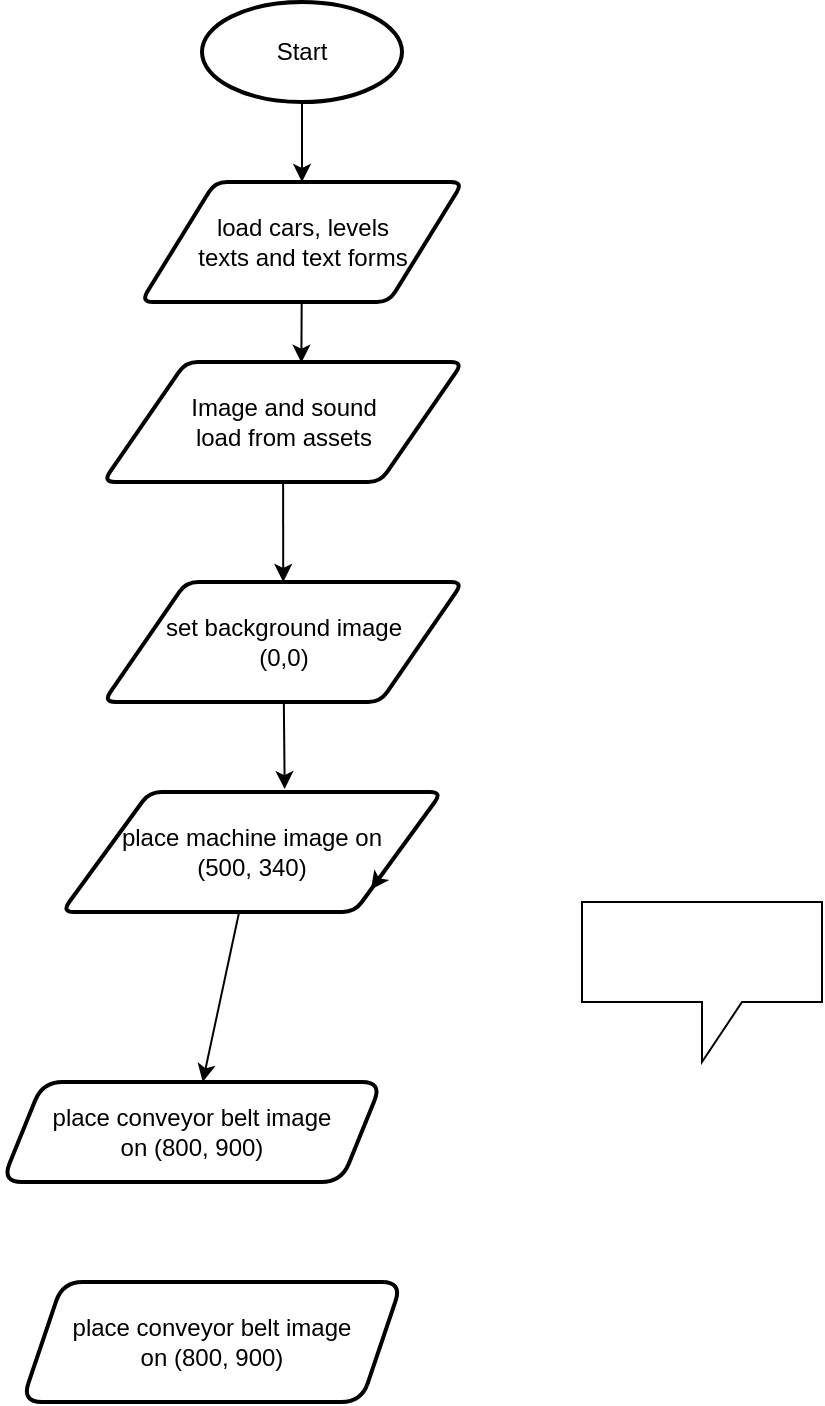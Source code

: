 <mxfile>
    <diagram id="NFKzhloghOZ6bxg0iCUr" name="Page-1">
        <mxGraphModel dx="1680" dy="1167" grid="1" gridSize="10" guides="1" tooltips="1" connect="1" arrows="1" fold="1" page="1" pageScale="1" pageWidth="827" pageHeight="1169" math="0" shadow="0">
            <root>
                <mxCell id="0"/>
                <mxCell id="1" parent="0"/>
                <mxCell id="6" style="edgeStyle=none;html=1;jumpStyle=none;rounded=1;" edge="1" parent="1" source="5" target="7">
                    <mxGeometry relative="1" as="geometry">
                        <mxPoint x="210" y="280" as="targetPoint"/>
                        <Array as="points"/>
                    </mxGeometry>
                </mxCell>
                <mxCell id="5" value="Start" style="strokeWidth=2;html=1;shape=mxgraph.flowchart.start_1;whiteSpace=wrap;" vertex="1" parent="1">
                    <mxGeometry x="160" y="130" width="100" height="50" as="geometry"/>
                </mxCell>
                <mxCell id="9" style="edgeStyle=none;rounded=1;jumpStyle=none;html=1;entryX=0.551;entryY=0.006;entryDx=0;entryDy=0;entryPerimeter=0;" edge="1" parent="1" source="7" target="8">
                    <mxGeometry relative="1" as="geometry"/>
                </mxCell>
                <mxCell id="7" value="load cars, levels&lt;br&gt;texts and text forms" style="shape=parallelogram;html=1;strokeWidth=2;perimeter=parallelogramPerimeter;whiteSpace=wrap;rounded=1;arcSize=12;size=0.23;" vertex="1" parent="1">
                    <mxGeometry x="129.5" y="220" width="161" height="60" as="geometry"/>
                </mxCell>
                <mxCell id="11" style="edgeStyle=none;rounded=1;jumpStyle=none;html=1;entryX=0.5;entryY=0;entryDx=0;entryDy=0;" edge="1" parent="1" source="8" target="12">
                    <mxGeometry relative="1" as="geometry">
                        <mxPoint x="200.5" y="490" as="targetPoint"/>
                    </mxGeometry>
                </mxCell>
                <mxCell id="8" value="Image and sound &lt;br&gt;load from assets" style="shape=parallelogram;html=1;strokeWidth=2;perimeter=parallelogramPerimeter;whiteSpace=wrap;rounded=1;arcSize=12;size=0.23;" vertex="1" parent="1">
                    <mxGeometry x="110.5" y="310" width="180" height="60" as="geometry"/>
                </mxCell>
                <mxCell id="14" style="edgeStyle=none;rounded=1;jumpStyle=none;html=1;entryX=0.586;entryY=-0.024;entryDx=0;entryDy=0;entryPerimeter=0;" edge="1" parent="1" source="12" target="13">
                    <mxGeometry relative="1" as="geometry"/>
                </mxCell>
                <mxCell id="12" value="set background image &lt;br&gt;(0,0)" style="shape=parallelogram;html=1;strokeWidth=2;perimeter=parallelogramPerimeter;whiteSpace=wrap;rounded=1;arcSize=12;size=0.23;" vertex="1" parent="1">
                    <mxGeometry x="110.75" y="420" width="179.75" height="60" as="geometry"/>
                </mxCell>
                <mxCell id="16" style="edgeStyle=none;rounded=1;jumpStyle=none;html=1;" edge="1" parent="1" source="13" target="17">
                    <mxGeometry relative="1" as="geometry">
                        <mxPoint x="185" y="640" as="targetPoint"/>
                    </mxGeometry>
                </mxCell>
                <mxCell id="13" value="place machine image on&lt;br&gt;(500, 340)" style="shape=parallelogram;html=1;strokeWidth=2;perimeter=parallelogramPerimeter;whiteSpace=wrap;rounded=1;arcSize=12;size=0.23;" vertex="1" parent="1">
                    <mxGeometry x="90" y="525" width="190" height="60" as="geometry"/>
                </mxCell>
                <mxCell id="15" style="edgeStyle=none;rounded=1;jumpStyle=none;html=1;exitX=1;exitY=0.75;exitDx=0;exitDy=0;entryX=1;entryY=1;entryDx=0;entryDy=0;" edge="1" parent="1" source="13" target="13">
                    <mxGeometry relative="1" as="geometry"/>
                </mxCell>
                <mxCell id="17" value="place conveyor belt image&lt;br&gt;on (800, 900)" style="shape=parallelogram;html=1;strokeWidth=2;perimeter=parallelogramPerimeter;whiteSpace=wrap;rounded=1;arcSize=20;size=0.107;" vertex="1" parent="1">
                    <mxGeometry x="60" y="670" width="190" height="50" as="geometry"/>
                </mxCell>
                <mxCell id="18" value="place conveyor belt image&lt;br&gt;on (800, 900)" style="shape=parallelogram;html=1;strokeWidth=2;perimeter=parallelogramPerimeter;whiteSpace=wrap;rounded=1;arcSize=20;size=0.107;" vertex="1" parent="1">
                    <mxGeometry x="70" y="770" width="190" height="60" as="geometry"/>
                </mxCell>
                <mxCell id="19" value="" style="shape=callout;whiteSpace=wrap;html=1;perimeter=calloutPerimeter;" vertex="1" parent="1">
                    <mxGeometry x="350" y="580" width="120" height="80" as="geometry"/>
                </mxCell>
            </root>
        </mxGraphModel>
    </diagram>
</mxfile>